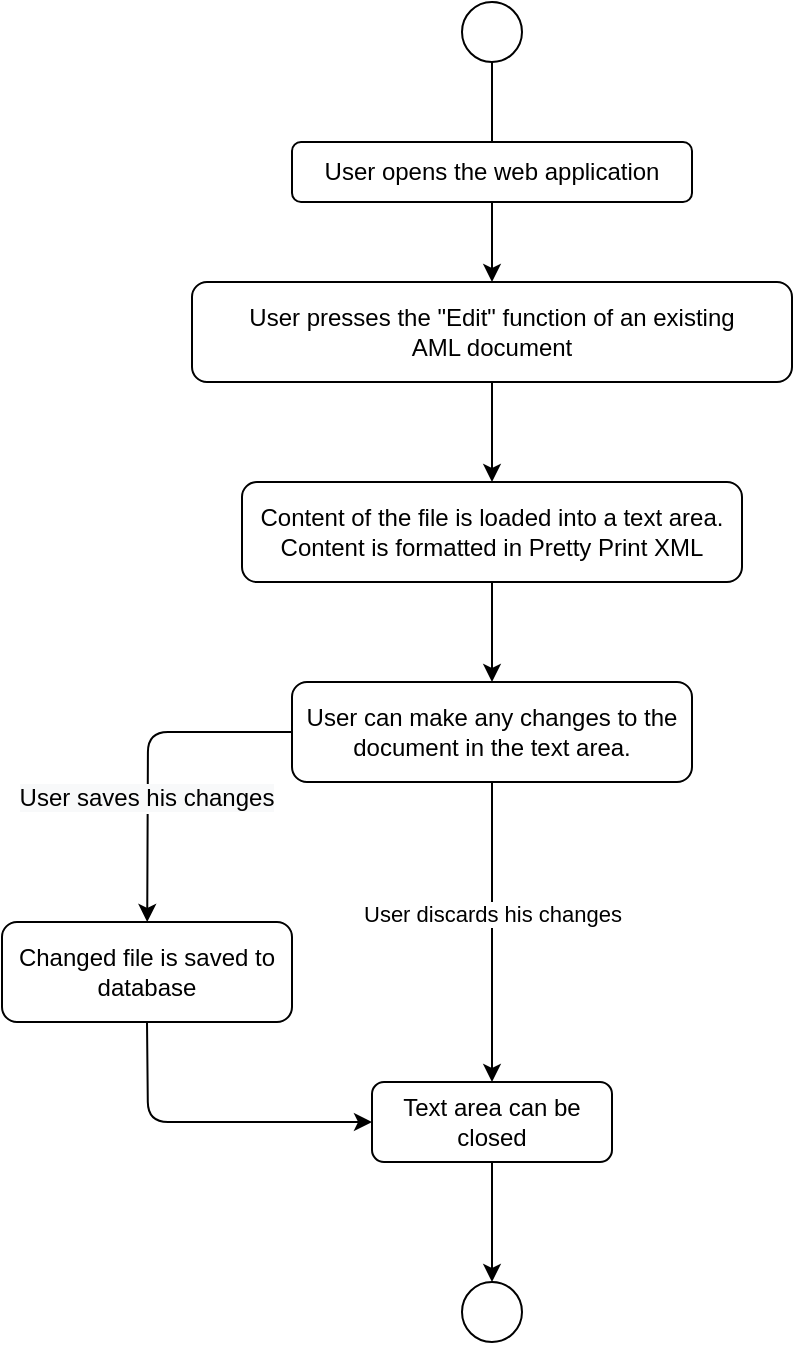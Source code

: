 <mxfile version="13.8.1" type="device" pages="5"><diagram id="KhWuVSaKpvGSyxSG4uHW" name="Edit"><mxGraphModel dx="2062" dy="1122" grid="1" gridSize="10" guides="1" tooltips="1" connect="1" arrows="1" fold="1" page="1" pageScale="1" pageWidth="850" pageHeight="1100" math="0" shadow="0"><root><mxCell id="yAI3gQiBTokKuK7Dn2Uf-0"/><mxCell id="yAI3gQiBTokKuK7Dn2Uf-1" parent="yAI3gQiBTokKuK7Dn2Uf-0"/><mxCell id="yAI3gQiBTokKuK7Dn2Uf-2" value="" style="ellipse;whiteSpace=wrap;html=1;aspect=fixed;" vertex="1" parent="yAI3gQiBTokKuK7Dn2Uf-1"><mxGeometry x="405" y="20" width="30" height="30" as="geometry"/></mxCell><mxCell id="yAI3gQiBTokKuK7Dn2Uf-3" value="" style="endArrow=classic;html=1;exitX=0.5;exitY=1;exitDx=0;exitDy=0;" edge="1" parent="yAI3gQiBTokKuK7Dn2Uf-1" source="yAI3gQiBTokKuK7Dn2Uf-2"><mxGeometry width="50" height="50" relative="1" as="geometry"><mxPoint x="400" y="600" as="sourcePoint"/><mxPoint x="420" y="110" as="targetPoint"/></mxGeometry></mxCell><mxCell id="yAI3gQiBTokKuK7Dn2Uf-4" value="User opens the web application" style="rounded=1;whiteSpace=wrap;html=1;" vertex="1" parent="yAI3gQiBTokKuK7Dn2Uf-1"><mxGeometry x="320" y="90" width="200" height="30" as="geometry"/></mxCell><mxCell id="yAI3gQiBTokKuK7Dn2Uf-5" value="" style="endArrow=classic;html=1;exitX=0.5;exitY=1;exitDx=0;exitDy=0;" edge="1" parent="yAI3gQiBTokKuK7Dn2Uf-1" source="yAI3gQiBTokKuK7Dn2Uf-4"><mxGeometry width="50" height="50" relative="1" as="geometry"><mxPoint x="400" y="600" as="sourcePoint"/><mxPoint x="420" y="160" as="targetPoint"/></mxGeometry></mxCell><mxCell id="yAI3gQiBTokKuK7Dn2Uf-6" value="User presses the &quot;Edit&quot; function of an existing&lt;br&gt;AML document" style="rounded=1;whiteSpace=wrap;html=1;" vertex="1" parent="yAI3gQiBTokKuK7Dn2Uf-1"><mxGeometry x="270" y="160" width="300" height="50" as="geometry"/></mxCell><mxCell id="yAI3gQiBTokKuK7Dn2Uf-10" value="" style="endArrow=classic;html=1;exitX=0.5;exitY=1;exitDx=0;exitDy=0;entryX=0.5;entryY=0;entryDx=0;entryDy=0;" edge="1" parent="yAI3gQiBTokKuK7Dn2Uf-1" source="yAI3gQiBTokKuK7Dn2Uf-6" target="yAI3gQiBTokKuK7Dn2Uf-12"><mxGeometry width="50" height="50" relative="1" as="geometry"><mxPoint x="400" y="590" as="sourcePoint"/><mxPoint x="420" y="350" as="targetPoint"/></mxGeometry></mxCell><mxCell id="yAI3gQiBTokKuK7Dn2Uf-12" value="Content of the file is loaded into a text area. Content is formatted in Pretty Print XML" style="rounded=1;whiteSpace=wrap;html=1;" vertex="1" parent="yAI3gQiBTokKuK7Dn2Uf-1"><mxGeometry x="295" y="260" width="250" height="50" as="geometry"/></mxCell><mxCell id="yAI3gQiBTokKuK7Dn2Uf-16" value="" style="endArrow=classic;html=1;exitX=0.5;exitY=1;exitDx=0;exitDy=0;entryX=0.5;entryY=0;entryDx=0;entryDy=0;" edge="1" parent="yAI3gQiBTokKuK7Dn2Uf-1" source="yAI3gQiBTokKuK7Dn2Uf-12" target="yAI3gQiBTokKuK7Dn2Uf-18"><mxGeometry width="50" height="50" relative="1" as="geometry"><mxPoint x="400" y="470" as="sourcePoint"/><mxPoint x="420" y="470" as="targetPoint"/></mxGeometry></mxCell><mxCell id="yAI3gQiBTokKuK7Dn2Uf-18" value="User can make any changes to the document in the text area." style="rounded=1;whiteSpace=wrap;html=1;" vertex="1" parent="yAI3gQiBTokKuK7Dn2Uf-1"><mxGeometry x="320" y="360" width="200" height="50" as="geometry"/></mxCell><mxCell id="yAI3gQiBTokKuK7Dn2Uf-19" value="" style="ellipse;whiteSpace=wrap;html=1;aspect=fixed;" vertex="1" parent="yAI3gQiBTokKuK7Dn2Uf-1"><mxGeometry x="405" y="660" width="30" height="30" as="geometry"/></mxCell><mxCell id="yAI3gQiBTokKuK7Dn2Uf-20" value="" style="endArrow=classic;html=1;exitX=0.5;exitY=1;exitDx=0;exitDy=0;entryX=0.5;entryY=0;entryDx=0;entryDy=0;" edge="1" parent="yAI3gQiBTokKuK7Dn2Uf-1" source="yAI3gQiBTokKuK7Dn2Uf-18" target="lMfOy883f0gtDGl48X7I-5"><mxGeometry width="50" height="50" relative="1" as="geometry"><mxPoint x="400" y="470" as="sourcePoint"/><mxPoint x="420" y="540" as="targetPoint"/></mxGeometry></mxCell><mxCell id="lMfOy883f0gtDGl48X7I-3" value="User discards his changes" style="edgeLabel;html=1;align=center;verticalAlign=middle;resizable=0;points=[];" vertex="1" connectable="0" parent="yAI3gQiBTokKuK7Dn2Uf-20"><mxGeometry x="-0.421" y="-1" relative="1" as="geometry"><mxPoint x="1" y="22" as="offset"/></mxGeometry></mxCell><mxCell id="lMfOy883f0gtDGl48X7I-0" value="" style="endArrow=classic;html=1;exitX=0;exitY=0.5;exitDx=0;exitDy=0;" edge="1" parent="yAI3gQiBTokKuK7Dn2Uf-1" source="yAI3gQiBTokKuK7Dn2Uf-18" target="lMfOy883f0gtDGl48X7I-1"><mxGeometry width="50" height="50" relative="1" as="geometry"><mxPoint x="400" y="390" as="sourcePoint"/><mxPoint x="280" y="440" as="targetPoint"/><Array as="points"><mxPoint x="248" y="385"/></Array></mxGeometry></mxCell><mxCell id="lMfOy883f0gtDGl48X7I-2" value="&lt;span style=&quot;font-size: 12px ; background-color: rgb(248 , 249 , 250)&quot;&gt;User saves his changes&lt;/span&gt;" style="edgeLabel;html=1;align=center;verticalAlign=middle;resizable=0;points=[];" vertex="1" connectable="0" parent="lMfOy883f0gtDGl48X7I-0"><mxGeometry x="0.355" y="-1" relative="1" as="geometry"><mxPoint y="-8.68" as="offset"/></mxGeometry></mxCell><mxCell id="lMfOy883f0gtDGl48X7I-1" value="Changed file is saved to database" style="rounded=1;whiteSpace=wrap;html=1;" vertex="1" parent="yAI3gQiBTokKuK7Dn2Uf-1"><mxGeometry x="175" y="480" width="145" height="50" as="geometry"/></mxCell><mxCell id="lMfOy883f0gtDGl48X7I-5" value="Text area can be closed" style="rounded=1;whiteSpace=wrap;html=1;" vertex="1" parent="yAI3gQiBTokKuK7Dn2Uf-1"><mxGeometry x="360" y="560" width="120" height="40" as="geometry"/></mxCell><mxCell id="lMfOy883f0gtDGl48X7I-7" value="" style="endArrow=classic;html=1;exitX=0.5;exitY=1;exitDx=0;exitDy=0;entryX=0.5;entryY=0;entryDx=0;entryDy=0;" edge="1" parent="yAI3gQiBTokKuK7Dn2Uf-1" source="lMfOy883f0gtDGl48X7I-5" target="yAI3gQiBTokKuK7Dn2Uf-19"><mxGeometry width="50" height="50" relative="1" as="geometry"><mxPoint x="400" y="370" as="sourcePoint"/><mxPoint x="450" y="320" as="targetPoint"/></mxGeometry></mxCell><mxCell id="lMfOy883f0gtDGl48X7I-8" value="" style="endArrow=classic;html=1;exitX=0.5;exitY=1;exitDx=0;exitDy=0;entryX=0;entryY=0.5;entryDx=0;entryDy=0;" edge="1" parent="yAI3gQiBTokKuK7Dn2Uf-1" source="lMfOy883f0gtDGl48X7I-1" target="lMfOy883f0gtDGl48X7I-5"><mxGeometry width="50" height="50" relative="1" as="geometry"><mxPoint x="400" y="370" as="sourcePoint"/><mxPoint x="450" y="320" as="targetPoint"/><Array as="points"><mxPoint x="248" y="580"/></Array></mxGeometry></mxCell></root></mxGraphModel></diagram><diagram id="IMmM-YBYDUWECEkT-kr3" name="Download"><mxGraphModel dx="2062" dy="1122" grid="1" gridSize="10" guides="1" tooltips="1" connect="1" arrows="1" fold="1" page="1" pageScale="1" pageWidth="850" pageHeight="1100" math="0" shadow="0"><root><mxCell id="AbexrFKHcj5DVIRRoBYX-0"/><mxCell id="AbexrFKHcj5DVIRRoBYX-1" parent="AbexrFKHcj5DVIRRoBYX-0"/><mxCell id="AbexrFKHcj5DVIRRoBYX-2" value="" style="ellipse;whiteSpace=wrap;html=1;aspect=fixed;" vertex="1" parent="AbexrFKHcj5DVIRRoBYX-1"><mxGeometry x="405" y="20" width="30" height="30" as="geometry"/></mxCell><mxCell id="AbexrFKHcj5DVIRRoBYX-3" value="" style="endArrow=classic;html=1;exitX=0.5;exitY=1;exitDx=0;exitDy=0;" edge="1" parent="AbexrFKHcj5DVIRRoBYX-1" source="AbexrFKHcj5DVIRRoBYX-2"><mxGeometry width="50" height="50" relative="1" as="geometry"><mxPoint x="400" y="600" as="sourcePoint"/><mxPoint x="420" y="110" as="targetPoint"/></mxGeometry></mxCell><mxCell id="AbexrFKHcj5DVIRRoBYX-4" value="User opens the web application" style="rounded=1;whiteSpace=wrap;html=1;" vertex="1" parent="AbexrFKHcj5DVIRRoBYX-1"><mxGeometry x="320" y="90" width="200" height="30" as="geometry"/></mxCell><mxCell id="AbexrFKHcj5DVIRRoBYX-5" value="" style="endArrow=classic;html=1;exitX=0.5;exitY=1;exitDx=0;exitDy=0;" edge="1" parent="AbexrFKHcj5DVIRRoBYX-1" source="AbexrFKHcj5DVIRRoBYX-4"><mxGeometry width="50" height="50" relative="1" as="geometry"><mxPoint x="400" y="600" as="sourcePoint"/><mxPoint x="420" y="160" as="targetPoint"/></mxGeometry></mxCell><mxCell id="AbexrFKHcj5DVIRRoBYX-6" value="User uses the download function on an existing AML document" style="rounded=1;whiteSpace=wrap;html=1;" vertex="1" parent="AbexrFKHcj5DVIRRoBYX-1"><mxGeometry x="310" y="160" width="220" height="30" as="geometry"/></mxCell><mxCell id="AbexrFKHcj5DVIRRoBYX-10" value="" style="endArrow=classic;html=1;exitX=0.5;exitY=1;exitDx=0;exitDy=0;entryX=0.5;entryY=0;entryDx=0;entryDy=0;" edge="1" parent="AbexrFKHcj5DVIRRoBYX-1" source="AbexrFKHcj5DVIRRoBYX-6" target="AbexrFKHcj5DVIRRoBYX-12"><mxGeometry width="50" height="50" relative="1" as="geometry"><mxPoint x="400" y="590" as="sourcePoint"/><mxPoint x="420" y="350" as="targetPoint"/></mxGeometry></mxCell><mxCell id="AbexrFKHcj5DVIRRoBYX-12" value="Download process for the .aml file starts in the browser" style="rounded=1;whiteSpace=wrap;html=1;" vertex="1" parent="AbexrFKHcj5DVIRRoBYX-1"><mxGeometry x="325" y="240" width="190" height="50" as="geometry"/></mxCell><mxCell id="AbexrFKHcj5DVIRRoBYX-13" value="" style="endArrow=classic;html=1;exitX=0;exitY=0.5;exitDx=0;exitDy=0;entryX=0.5;entryY=0;entryDx=0;entryDy=0;" edge="1" parent="AbexrFKHcj5DVIRRoBYX-1" source="AbexrFKHcj5DVIRRoBYX-12" target="AbexrFKHcj5DVIRRoBYX-15"><mxGeometry width="50" height="50" relative="1" as="geometry"><mxPoint x="400" y="480" as="sourcePoint"/><mxPoint x="290" y="480" as="targetPoint"/><Array as="points"><mxPoint x="230" y="265"/></Array></mxGeometry></mxCell><mxCell id="AbexrFKHcj5DVIRRoBYX-14" value="User chooses to interrupt the&lt;br&gt;download process&amp;nbsp;" style="edgeLabel;html=1;align=center;verticalAlign=middle;resizable=0;points=[];" vertex="1" connectable="0" parent="AbexrFKHcj5DVIRRoBYX-13"><mxGeometry x="0.502" y="1" relative="1" as="geometry"><mxPoint x="-1" y="5" as="offset"/></mxGeometry></mxCell><mxCell id="AbexrFKHcj5DVIRRoBYX-15" value="Editing view of the chosen file is opened" style="rounded=1;whiteSpace=wrap;html=1;" vertex="1" parent="AbexrFKHcj5DVIRRoBYX-1"><mxGeometry x="170" y="380" width="120" height="40" as="geometry"/></mxCell><mxCell id="AbexrFKHcj5DVIRRoBYX-16" value="" style="ellipse;whiteSpace=wrap;html=1;aspect=fixed;" vertex="1" parent="AbexrFKHcj5DVIRRoBYX-1"><mxGeometry x="405" y="480" width="30" height="30" as="geometry"/></mxCell><mxCell id="AbexrFKHcj5DVIRRoBYX-18" value="" style="endArrow=classic;html=1;exitX=0.5;exitY=1;exitDx=0;exitDy=0;entryX=0;entryY=0.5;entryDx=0;entryDy=0;" edge="1" parent="AbexrFKHcj5DVIRRoBYX-1" source="AbexrFKHcj5DVIRRoBYX-15" target="AbexrFKHcj5DVIRRoBYX-16"><mxGeometry width="50" height="50" relative="1" as="geometry"><mxPoint x="400" y="470" as="sourcePoint"/><mxPoint x="450" y="420" as="targetPoint"/><Array as="points"><mxPoint x="230" y="495"/></Array></mxGeometry></mxCell><mxCell id="6rKpPRx0x9MU6uwGBiUG-0" value="Download process finishes. File can be used locally by user." style="rounded=1;whiteSpace=wrap;html=1;" vertex="1" parent="AbexrFKHcj5DVIRRoBYX-1"><mxGeometry x="320" y="370" width="200" height="60" as="geometry"/></mxCell><mxCell id="6rKpPRx0x9MU6uwGBiUG-1" value="" style="endArrow=classic;html=1;exitX=0.5;exitY=1;exitDx=0;exitDy=0;entryX=0.5;entryY=0;entryDx=0;entryDy=0;" edge="1" parent="AbexrFKHcj5DVIRRoBYX-1" source="AbexrFKHcj5DVIRRoBYX-12" target="6rKpPRx0x9MU6uwGBiUG-0"><mxGeometry width="50" height="50" relative="1" as="geometry"><mxPoint x="400" y="270" as="sourcePoint"/><mxPoint x="450" y="220" as="targetPoint"/></mxGeometry></mxCell><mxCell id="6rKpPRx0x9MU6uwGBiUG-2" value="" style="endArrow=classic;html=1;exitX=0.5;exitY=1;exitDx=0;exitDy=0;entryX=0.5;entryY=0;entryDx=0;entryDy=0;" edge="1" parent="AbexrFKHcj5DVIRRoBYX-1" source="6rKpPRx0x9MU6uwGBiUG-0" target="AbexrFKHcj5DVIRRoBYX-16"><mxGeometry width="50" height="50" relative="1" as="geometry"><mxPoint x="400" y="270" as="sourcePoint"/><mxPoint x="450" y="220" as="targetPoint"/></mxGeometry></mxCell></root></mxGraphModel></diagram><diagram id="QblB50gzP2VDroTkUEsI" name="Upload"><mxGraphModel dx="2062" dy="1122" grid="1" gridSize="10" guides="1" tooltips="1" connect="1" arrows="1" fold="1" page="1" pageScale="1" pageWidth="850" pageHeight="1100" math="0" shadow="0"><root><mxCell id="bCoesJaGyymvz5lcw4OA-0"/><mxCell id="bCoesJaGyymvz5lcw4OA-1" parent="bCoesJaGyymvz5lcw4OA-0"/><mxCell id="nBS0131_76LVm30iGsMd-0" value="" style="ellipse;whiteSpace=wrap;html=1;aspect=fixed;" vertex="1" parent="bCoesJaGyymvz5lcw4OA-1"><mxGeometry x="405" y="20" width="30" height="30" as="geometry"/></mxCell><mxCell id="nBS0131_76LVm30iGsMd-1" value="" style="endArrow=classic;html=1;exitX=0.5;exitY=1;exitDx=0;exitDy=0;" edge="1" parent="bCoesJaGyymvz5lcw4OA-1" source="nBS0131_76LVm30iGsMd-0"><mxGeometry width="50" height="50" relative="1" as="geometry"><mxPoint x="400" y="600" as="sourcePoint"/><mxPoint x="420" y="110" as="targetPoint"/></mxGeometry></mxCell><mxCell id="nBS0131_76LVm30iGsMd-2" value="User opens the web application" style="rounded=1;whiteSpace=wrap;html=1;" vertex="1" parent="bCoesJaGyymvz5lcw4OA-1"><mxGeometry x="320" y="90" width="200" height="30" as="geometry"/></mxCell><mxCell id="nBS0131_76LVm30iGsMd-3" value="" style="endArrow=classic;html=1;exitX=0.5;exitY=1;exitDx=0;exitDy=0;" edge="1" parent="bCoesJaGyymvz5lcw4OA-1" source="nBS0131_76LVm30iGsMd-2"><mxGeometry width="50" height="50" relative="1" as="geometry"><mxPoint x="400" y="600" as="sourcePoint"/><mxPoint x="420" y="160" as="targetPoint"/></mxGeometry></mxCell><mxCell id="nBS0131_76LVm30iGsMd-4" value="User presses the &quot;upload&quot; function and selects an AML file to upload" style="rounded=1;whiteSpace=wrap;html=1;" vertex="1" parent="bCoesJaGyymvz5lcw4OA-1"><mxGeometry x="270" y="160" width="300" height="50" as="geometry"/></mxCell><mxCell id="nBS0131_76LVm30iGsMd-5" value="" style="endArrow=classic;html=1;exitX=0;exitY=0.5;exitDx=0;exitDy=0;entryX=0.5;entryY=0;entryDx=0;entryDy=0;" edge="1" parent="bCoesJaGyymvz5lcw4OA-1" source="nBS0131_76LVm30iGsMd-4" target="nBS0131_76LVm30iGsMd-7"><mxGeometry width="50" height="50" relative="1" as="geometry"><mxPoint x="345" y="210" as="sourcePoint"/><mxPoint x="210" y="320" as="targetPoint"/><Array as="points"><mxPoint x="210" y="185"/></Array></mxGeometry></mxCell><mxCell id="nBS0131_76LVm30iGsMd-6" value="File to be uploaded is not an .aml file" style="edgeLabel;html=1;align=center;verticalAlign=middle;resizable=0;points=[];" vertex="1" connectable="0" parent="nBS0131_76LVm30iGsMd-5"><mxGeometry x="0.372" y="-2" relative="1" as="geometry"><mxPoint x="25.81" y="-16.73" as="offset"/></mxGeometry></mxCell><mxCell id="nBS0131_76LVm30iGsMd-7" value="Error" style="rounded=1;whiteSpace=wrap;html=1;" vertex="1" parent="bCoesJaGyymvz5lcw4OA-1"><mxGeometry x="150" y="290" width="120" height="30" as="geometry"/></mxCell><mxCell id="nBS0131_76LVm30iGsMd-8" value="" style="endArrow=classic;html=1;exitX=0.5;exitY=1;exitDx=0;exitDy=0;entryX=0.5;entryY=0;entryDx=0;entryDy=0;" edge="1" parent="bCoesJaGyymvz5lcw4OA-1" source="nBS0131_76LVm30iGsMd-4" target="nBS0131_76LVm30iGsMd-10"><mxGeometry width="50" height="50" relative="1" as="geometry"><mxPoint x="400" y="590" as="sourcePoint"/><mxPoint x="420" y="350" as="targetPoint"/></mxGeometry></mxCell><mxCell id="nBS0131_76LVm30iGsMd-9" value="Uploaded file is an .aml file" style="edgeLabel;html=1;align=center;verticalAlign=middle;resizable=0;points=[];" vertex="1" connectable="0" parent="nBS0131_76LVm30iGsMd-8"><mxGeometry x="0.443" y="-3" relative="1" as="geometry"><mxPoint x="3" y="-21" as="offset"/></mxGeometry></mxCell><mxCell id="nBS0131_76LVm30iGsMd-10" value="Upload process starts" style="rounded=1;whiteSpace=wrap;html=1;" vertex="1" parent="bCoesJaGyymvz5lcw4OA-1"><mxGeometry x="325" y="340" width="190" height="50" as="geometry"/></mxCell><mxCell id="nBS0131_76LVm30iGsMd-11" value="" style="endArrow=classic;html=1;exitX=0;exitY=0.5;exitDx=0;exitDy=0;entryX=0.5;entryY=0;entryDx=0;entryDy=0;" edge="1" parent="bCoesJaGyymvz5lcw4OA-1" source="nBS0131_76LVm30iGsMd-10" target="nBS0131_76LVm30iGsMd-13"><mxGeometry width="50" height="50" relative="1" as="geometry"><mxPoint x="400" y="480" as="sourcePoint"/><mxPoint x="290" y="480" as="targetPoint"/><Array as="points"><mxPoint x="230" y="365"/></Array></mxGeometry></mxCell><mxCell id="nBS0131_76LVm30iGsMd-12" value="Upload process is interrupted" style="edgeLabel;html=1;align=center;verticalAlign=middle;resizable=0;points=[];" vertex="1" connectable="0" parent="nBS0131_76LVm30iGsMd-11"><mxGeometry x="0.502" y="1" relative="1" as="geometry"><mxPoint x="-21" y="-18.49" as="offset"/></mxGeometry></mxCell><mxCell id="nBS0131_76LVm30iGsMd-13" value="Error&amp;nbsp;" style="rounded=1;whiteSpace=wrap;html=1;" vertex="1" parent="bCoesJaGyymvz5lcw4OA-1"><mxGeometry x="170" y="450" width="120" height="40" as="geometry"/></mxCell><mxCell id="nBS0131_76LVm30iGsMd-14" value="" style="endArrow=classic;html=1;exitX=0.5;exitY=1;exitDx=0;exitDy=0;entryX=0.5;entryY=0;entryDx=0;entryDy=0;" edge="1" parent="bCoesJaGyymvz5lcw4OA-1" source="nBS0131_76LVm30iGsMd-10" target="nBS0131_76LVm30iGsMd-16"><mxGeometry width="50" height="50" relative="1" as="geometry"><mxPoint x="400" y="470" as="sourcePoint"/><mxPoint x="420" y="470" as="targetPoint"/></mxGeometry></mxCell><mxCell id="nBS0131_76LVm30iGsMd-15" value="Upload process finishes successfully" style="edgeLabel;html=1;align=center;verticalAlign=middle;resizable=0;points=[];" vertex="1" connectable="0" parent="nBS0131_76LVm30iGsMd-14"><mxGeometry x="0.575" relative="1" as="geometry"><mxPoint y="-17" as="offset"/></mxGeometry></mxCell><mxCell id="nBS0131_76LVm30iGsMd-16" value="File is uploaded and stored to database" style="rounded=1;whiteSpace=wrap;html=1;" vertex="1" parent="bCoesJaGyymvz5lcw4OA-1"><mxGeometry x="329" y="450" width="182" height="50" as="geometry"/></mxCell><mxCell id="nBS0131_76LVm30iGsMd-17" value="" style="ellipse;whiteSpace=wrap;html=1;aspect=fixed;" vertex="1" parent="bCoesJaGyymvz5lcw4OA-1"><mxGeometry x="405" y="640" width="30" height="30" as="geometry"/></mxCell><mxCell id="nBS0131_76LVm30iGsMd-18" value="" style="endArrow=classic;html=1;entryX=0.5;entryY=0;entryDx=0;entryDy=0;exitX=0.5;exitY=1;exitDx=0;exitDy=0;" edge="1" parent="bCoesJaGyymvz5lcw4OA-1" source="nBS0131_76LVm30iGsMd-16" target="2IuAMA61cSOe6uI3YI4h-0"><mxGeometry width="50" height="50" relative="1" as="geometry"><mxPoint x="400" y="470" as="sourcePoint"/><mxPoint x="450" y="420" as="targetPoint"/></mxGeometry></mxCell><mxCell id="nBS0131_76LVm30iGsMd-19" value="" style="endArrow=classic;html=1;exitX=0.5;exitY=1;exitDx=0;exitDy=0;entryX=0;entryY=0.5;entryDx=0;entryDy=0;" edge="1" parent="bCoesJaGyymvz5lcw4OA-1" source="nBS0131_76LVm30iGsMd-13" target="nBS0131_76LVm30iGsMd-17"><mxGeometry width="50" height="50" relative="1" as="geometry"><mxPoint x="400" y="470" as="sourcePoint"/><mxPoint x="450" y="420" as="targetPoint"/><Array as="points"><mxPoint x="230" y="655"/></Array></mxGeometry></mxCell><mxCell id="2IuAMA61cSOe6uI3YI4h-0" value="Result of storing operation is displayed" style="rounded=1;whiteSpace=wrap;html=1;" vertex="1" parent="bCoesJaGyymvz5lcw4OA-1"><mxGeometry x="355" y="540" width="130" height="60" as="geometry"/></mxCell><mxCell id="2IuAMA61cSOe6uI3YI4h-1" value="" style="endArrow=classic;html=1;exitX=0.5;exitY=1;exitDx=0;exitDy=0;entryX=0.5;entryY=0;entryDx=0;entryDy=0;" edge="1" parent="bCoesJaGyymvz5lcw4OA-1" source="2IuAMA61cSOe6uI3YI4h-0" target="nBS0131_76LVm30iGsMd-17"><mxGeometry width="50" height="50" relative="1" as="geometry"><mxPoint x="400" y="500" as="sourcePoint"/><mxPoint x="450" y="450" as="targetPoint"/></mxGeometry></mxCell></root></mxGraphModel></diagram><diagram id="zWYCKtbYff1-IFa2ipEL" name="Search"><mxGraphModel dx="1718" dy="935" grid="1" gridSize="10" guides="1" tooltips="1" connect="1" arrows="1" fold="1" page="1" pageScale="1" pageWidth="850" pageHeight="1100" math="0" shadow="0"><root><mxCell id="0"/><mxCell id="1" parent="0"/><mxCell id="rAhz2WQ51i1H5vEFmSAV-1" value="" style="ellipse;whiteSpace=wrap;html=1;aspect=fixed;" vertex="1" parent="1"><mxGeometry x="405" y="20" width="30" height="30" as="geometry"/></mxCell><mxCell id="rAhz2WQ51i1H5vEFmSAV-2" value="" style="endArrow=classic;html=1;exitX=0.5;exitY=1;exitDx=0;exitDy=0;" edge="1" parent="1" source="rAhz2WQ51i1H5vEFmSAV-1"><mxGeometry width="50" height="50" relative="1" as="geometry"><mxPoint x="400" y="600" as="sourcePoint"/><mxPoint x="420" y="110" as="targetPoint"/></mxGeometry></mxCell><mxCell id="rAhz2WQ51i1H5vEFmSAV-3" value="User opens the web application" style="rounded=1;whiteSpace=wrap;html=1;" vertex="1" parent="1"><mxGeometry x="320" y="90" width="200" height="30" as="geometry"/></mxCell><mxCell id="rAhz2WQ51i1H5vEFmSAV-4" value="" style="endArrow=classic;html=1;exitX=0.5;exitY=1;exitDx=0;exitDy=0;" edge="1" parent="1" source="rAhz2WQ51i1H5vEFmSAV-3"><mxGeometry width="50" height="50" relative="1" as="geometry"><mxPoint x="400" y="600" as="sourcePoint"/><mxPoint x="420" y="160" as="targetPoint"/></mxGeometry></mxCell><mxCell id="rAhz2WQ51i1H5vEFmSAV-5" value="User enters an ID into the search bar" style="rounded=1;whiteSpace=wrap;html=1;" vertex="1" parent="1"><mxGeometry x="310" y="160" width="220" height="30" as="geometry"/></mxCell><mxCell id="rAhz2WQ51i1H5vEFmSAV-10" value="" style="endArrow=classic;html=1;exitX=0;exitY=0.5;exitDx=0;exitDy=0;entryX=0.5;entryY=0;entryDx=0;entryDy=0;" edge="1" parent="1" source="rAhz2WQ51i1H5vEFmSAV-5" target="rAhz2WQ51i1H5vEFmSAV-13"><mxGeometry width="50" height="50" relative="1" as="geometry"><mxPoint x="345" y="210" as="sourcePoint"/><mxPoint x="210" y="320" as="targetPoint"/><Array as="points"><mxPoint x="210" y="175"/></Array></mxGeometry></mxCell><mxCell id="rAhz2WQ51i1H5vEFmSAV-11" value="No AML file with this ID &lt;br&gt;exists in the database" style="edgeLabel;html=1;align=center;verticalAlign=middle;resizable=0;points=[];" vertex="1" connectable="0" parent="rAhz2WQ51i1H5vEFmSAV-10"><mxGeometry x="0.372" y="-2" relative="1" as="geometry"><mxPoint x="2.0" y="-16.73" as="offset"/></mxGeometry></mxCell><mxCell id="rAhz2WQ51i1H5vEFmSAV-13" value="Search result is empty" style="rounded=1;whiteSpace=wrap;html=1;" vertex="1" parent="1"><mxGeometry x="150" y="290" width="120" height="30" as="geometry"/></mxCell><mxCell id="rAhz2WQ51i1H5vEFmSAV-14" value="" style="endArrow=classic;html=1;exitX=0.5;exitY=1;exitDx=0;exitDy=0;entryX=0.5;entryY=0;entryDx=0;entryDy=0;" edge="1" parent="1" source="rAhz2WQ51i1H5vEFmSAV-5" target="rAhz2WQ51i1H5vEFmSAV-16"><mxGeometry width="50" height="50" relative="1" as="geometry"><mxPoint x="400" y="590" as="sourcePoint"/><mxPoint x="420" y="350" as="targetPoint"/></mxGeometry></mxCell><mxCell id="rAhz2WQ51i1H5vEFmSAV-15" value="AML file/s with this ID is found&amp;nbsp;&lt;br&gt;in the database" style="edgeLabel;html=1;align=center;verticalAlign=middle;resizable=0;points=[];" vertex="1" connectable="0" parent="rAhz2WQ51i1H5vEFmSAV-14"><mxGeometry x="0.443" y="-3" relative="1" as="geometry"><mxPoint x="3" y="-48.33" as="offset"/></mxGeometry></mxCell><mxCell id="rAhz2WQ51i1H5vEFmSAV-16" value="Search result displays basic information about the found file/s" style="rounded=1;whiteSpace=wrap;html=1;" vertex="1" parent="1"><mxGeometry x="325" y="340" width="190" height="50" as="geometry"/></mxCell><mxCell id="rAhz2WQ51i1H5vEFmSAV-19" value="" style="endArrow=classic;html=1;exitX=0;exitY=0.5;exitDx=0;exitDy=0;entryX=0.5;entryY=0;entryDx=0;entryDy=0;" edge="1" parent="1" source="rAhz2WQ51i1H5vEFmSAV-16" target="rAhz2WQ51i1H5vEFmSAV-22"><mxGeometry width="50" height="50" relative="1" as="geometry"><mxPoint x="400" y="480" as="sourcePoint"/><mxPoint x="290" y="480" as="targetPoint"/><Array as="points"><mxPoint x="230" y="365"/></Array></mxGeometry></mxCell><mxCell id="rAhz2WQ51i1H5vEFmSAV-21" value="User chooses to view/edit file content&amp;nbsp;" style="edgeLabel;html=1;align=center;verticalAlign=middle;resizable=0;points=[];" vertex="1" connectable="0" parent="rAhz2WQ51i1H5vEFmSAV-19"><mxGeometry x="0.502" y="1" relative="1" as="geometry"><mxPoint x="-11" y="5.0" as="offset"/></mxGeometry></mxCell><mxCell id="rAhz2WQ51i1H5vEFmSAV-22" value="Editing view of the chosen file is opened" style="rounded=1;whiteSpace=wrap;html=1;" vertex="1" parent="1"><mxGeometry x="170" y="450" width="120" height="40" as="geometry"/></mxCell><mxCell id="rAhz2WQ51i1H5vEFmSAV-28" value="" style="ellipse;whiteSpace=wrap;html=1;aspect=fixed;" vertex="1" parent="1"><mxGeometry x="405" y="510" width="30" height="30" as="geometry"/></mxCell><mxCell id="rAhz2WQ51i1H5vEFmSAV-29" value="" style="endArrow=classic;html=1;entryX=0.5;entryY=0;entryDx=0;entryDy=0;exitX=0.5;exitY=1;exitDx=0;exitDy=0;" edge="1" parent="1" source="rAhz2WQ51i1H5vEFmSAV-16" target="rAhz2WQ51i1H5vEFmSAV-28"><mxGeometry width="50" height="50" relative="1" as="geometry"><mxPoint x="420" y="500" as="sourcePoint"/><mxPoint x="450" y="420" as="targetPoint"/></mxGeometry></mxCell><mxCell id="rAhz2WQ51i1H5vEFmSAV-30" value="" style="endArrow=classic;html=1;exitX=0.5;exitY=1;exitDx=0;exitDy=0;entryX=0;entryY=0.5;entryDx=0;entryDy=0;" edge="1" parent="1" source="rAhz2WQ51i1H5vEFmSAV-22" target="rAhz2WQ51i1H5vEFmSAV-28"><mxGeometry width="50" height="50" relative="1" as="geometry"><mxPoint x="400" y="470" as="sourcePoint"/><mxPoint x="450" y="420" as="targetPoint"/><Array as="points"><mxPoint x="230" y="525"/></Array></mxGeometry></mxCell></root></mxGraphModel></diagram><diagram id="Ln44dIs-Km9X6qHdNT8X" name="Delete"><mxGraphModel dx="2062" dy="1122" grid="1" gridSize="10" guides="1" tooltips="1" connect="1" arrows="1" fold="1" page="1" pageScale="1" pageWidth="850" pageHeight="1100" math="0" shadow="0"><root><mxCell id="t7LAyWj7Yv2EKC46zr2v-0"/><mxCell id="t7LAyWj7Yv2EKC46zr2v-1" parent="t7LAyWj7Yv2EKC46zr2v-0"/><mxCell id="l8dFlP3V7-xbQoJoXcge-0" value="" style="ellipse;whiteSpace=wrap;html=1;aspect=fixed;" vertex="1" parent="t7LAyWj7Yv2EKC46zr2v-1"><mxGeometry x="405" y="20" width="30" height="30" as="geometry"/></mxCell><mxCell id="l8dFlP3V7-xbQoJoXcge-1" value="" style="endArrow=classic;html=1;exitX=0.5;exitY=1;exitDx=0;exitDy=0;" edge="1" parent="t7LAyWj7Yv2EKC46zr2v-1" source="l8dFlP3V7-xbQoJoXcge-0"><mxGeometry width="50" height="50" relative="1" as="geometry"><mxPoint x="400" y="600" as="sourcePoint"/><mxPoint x="420" y="110" as="targetPoint"/></mxGeometry></mxCell><mxCell id="l8dFlP3V7-xbQoJoXcge-2" value="User opens the web application" style="rounded=1;whiteSpace=wrap;html=1;" vertex="1" parent="t7LAyWj7Yv2EKC46zr2v-1"><mxGeometry x="320" y="90" width="200" height="30" as="geometry"/></mxCell><mxCell id="l8dFlP3V7-xbQoJoXcge-3" value="" style="endArrow=classic;html=1;exitX=0.5;exitY=1;exitDx=0;exitDy=0;" edge="1" parent="t7LAyWj7Yv2EKC46zr2v-1" source="l8dFlP3V7-xbQoJoXcge-2"><mxGeometry width="50" height="50" relative="1" as="geometry"><mxPoint x="400" y="600" as="sourcePoint"/><mxPoint x="420" y="160" as="targetPoint"/></mxGeometry></mxCell><mxCell id="l8dFlP3V7-xbQoJoXcge-4" value="User presses the &quot;Delete&quot;&amp;nbsp; function of an existing&lt;br&gt;AML document" style="rounded=1;whiteSpace=wrap;html=1;" vertex="1" parent="t7LAyWj7Yv2EKC46zr2v-1"><mxGeometry x="270" y="160" width="300" height="50" as="geometry"/></mxCell><mxCell id="l8dFlP3V7-xbQoJoXcge-5" value="" style="endArrow=classic;html=1;exitX=0.5;exitY=1;exitDx=0;exitDy=0;entryX=0.5;entryY=0;entryDx=0;entryDy=0;" edge="1" parent="t7LAyWj7Yv2EKC46zr2v-1" source="l8dFlP3V7-xbQoJoXcge-4" target="l8dFlP3V7-xbQoJoXcge-6"><mxGeometry width="50" height="50" relative="1" as="geometry"><mxPoint x="400" y="590" as="sourcePoint"/><mxPoint x="420" y="350" as="targetPoint"/></mxGeometry></mxCell><mxCell id="l8dFlP3V7-xbQoJoXcge-6" value="Confirmation dialog is opened" style="rounded=1;whiteSpace=wrap;html=1;" vertex="1" parent="t7LAyWj7Yv2EKC46zr2v-1"><mxGeometry x="295" y="260" width="250" height="50" as="geometry"/></mxCell><mxCell id="l8dFlP3V7-xbQoJoXcge-7" value="" style="endArrow=classic;html=1;exitX=1;exitY=0.5;exitDx=0;exitDy=0;entryX=1;entryY=0.5;entryDx=0;entryDy=0;" edge="1" parent="t7LAyWj7Yv2EKC46zr2v-1" target="l8dFlP3V7-xbQoJoXcge-9"><mxGeometry width="50" height="50" relative="1" as="geometry"><mxPoint x="545" y="285" as="sourcePoint"/><mxPoint x="490" y="460" as="targetPoint"/><Array as="points"><mxPoint x="600" y="285"/><mxPoint x="600" y="390"/><mxPoint x="600" y="465"/></Array></mxGeometry></mxCell><mxCell id="18R-ckJSKET6BYUqJYOh-0" value="&lt;font style=&quot;font-size: 12px&quot;&gt;User rejects deletion&lt;/font&gt;" style="edgeLabel;html=1;align=center;verticalAlign=middle;resizable=0;points=[];" vertex="1" connectable="0" parent="l8dFlP3V7-xbQoJoXcge-7"><mxGeometry x="-0.52" y="-1" relative="1" as="geometry"><mxPoint x="1" y="54" as="offset"/></mxGeometry></mxCell><mxCell id="l8dFlP3V7-xbQoJoXcge-9" value="" style="ellipse;whiteSpace=wrap;html=1;aspect=fixed;" vertex="1" parent="t7LAyWj7Yv2EKC46zr2v-1"><mxGeometry x="410" y="450" width="30" height="30" as="geometry"/></mxCell><mxCell id="l8dFlP3V7-xbQoJoXcge-12" value="" style="endArrow=classic;html=1;exitX=0;exitY=0.5;exitDx=0;exitDy=0;" edge="1" parent="t7LAyWj7Yv2EKC46zr2v-1" source="l8dFlP3V7-xbQoJoXcge-6" target="l8dFlP3V7-xbQoJoXcge-14"><mxGeometry width="50" height="50" relative="1" as="geometry"><mxPoint x="400" y="390" as="sourcePoint"/><mxPoint x="280" y="440" as="targetPoint"/><Array as="points"><mxPoint x="248" y="285"/></Array></mxGeometry></mxCell><mxCell id="l8dFlP3V7-xbQoJoXcge-13" value="&lt;span style=&quot;font-size: 12px ; background-color: rgb(248 , 249 , 250)&quot;&gt;User confirms deletion&lt;br&gt;&lt;/span&gt;" style="edgeLabel;html=1;align=center;verticalAlign=middle;resizable=0;points=[];" vertex="1" connectable="0" parent="l8dFlP3V7-xbQoJoXcge-12"><mxGeometry x="0.355" y="-1" relative="1" as="geometry"><mxPoint x="-26.88" y="0.01" as="offset"/></mxGeometry></mxCell><mxCell id="l8dFlP3V7-xbQoJoXcge-14" value="File is deleted from Database" style="rounded=1;whiteSpace=wrap;html=1;" vertex="1" parent="t7LAyWj7Yv2EKC46zr2v-1"><mxGeometry x="175" y="330" width="145" height="40" as="geometry"/></mxCell><mxCell id="18R-ckJSKET6BYUqJYOh-1" value="&lt;span style=&quot;color: rgb(0 , 0 , 0) ; font-family: &amp;#34;helvetica&amp;#34; ; font-size: 12px ; font-style: normal ; font-weight: 400 ; letter-spacing: normal ; text-align: center ; text-indent: 0px ; text-transform: none ; word-spacing: 0px ; background-color: rgb(248 , 249 , 250) ; display: inline ; float: none&quot;&gt;Status of deletion is displayed&lt;/span&gt;" style="rounded=1;whiteSpace=wrap;html=1;" vertex="1" parent="t7LAyWj7Yv2EKC46zr2v-1"><mxGeometry x="152.5" y="400" width="190" height="30" as="geometry"/></mxCell><mxCell id="18R-ckJSKET6BYUqJYOh-2" value="" style="endArrow=classic;html=1;exitX=0.5;exitY=1;exitDx=0;exitDy=0;entryX=0.5;entryY=0;entryDx=0;entryDy=0;" edge="1" parent="t7LAyWj7Yv2EKC46zr2v-1" source="l8dFlP3V7-xbQoJoXcge-14" target="18R-ckJSKET6BYUqJYOh-1"><mxGeometry width="50" height="50" relative="1" as="geometry"><mxPoint x="400" y="400" as="sourcePoint"/><mxPoint x="450" y="350" as="targetPoint"/></mxGeometry></mxCell><mxCell id="18R-ckJSKET6BYUqJYOh-3" value="" style="endArrow=classic;html=1;exitX=0.5;exitY=1;exitDx=0;exitDy=0;entryX=0;entryY=0.5;entryDx=0;entryDy=0;" edge="1" parent="t7LAyWj7Yv2EKC46zr2v-1" source="18R-ckJSKET6BYUqJYOh-1" target="l8dFlP3V7-xbQoJoXcge-9"><mxGeometry width="50" height="50" relative="1" as="geometry"><mxPoint x="400" y="400" as="sourcePoint"/><mxPoint x="450" y="350" as="targetPoint"/><Array as="points"><mxPoint x="248" y="465"/></Array></mxGeometry></mxCell></root></mxGraphModel></diagram></mxfile>